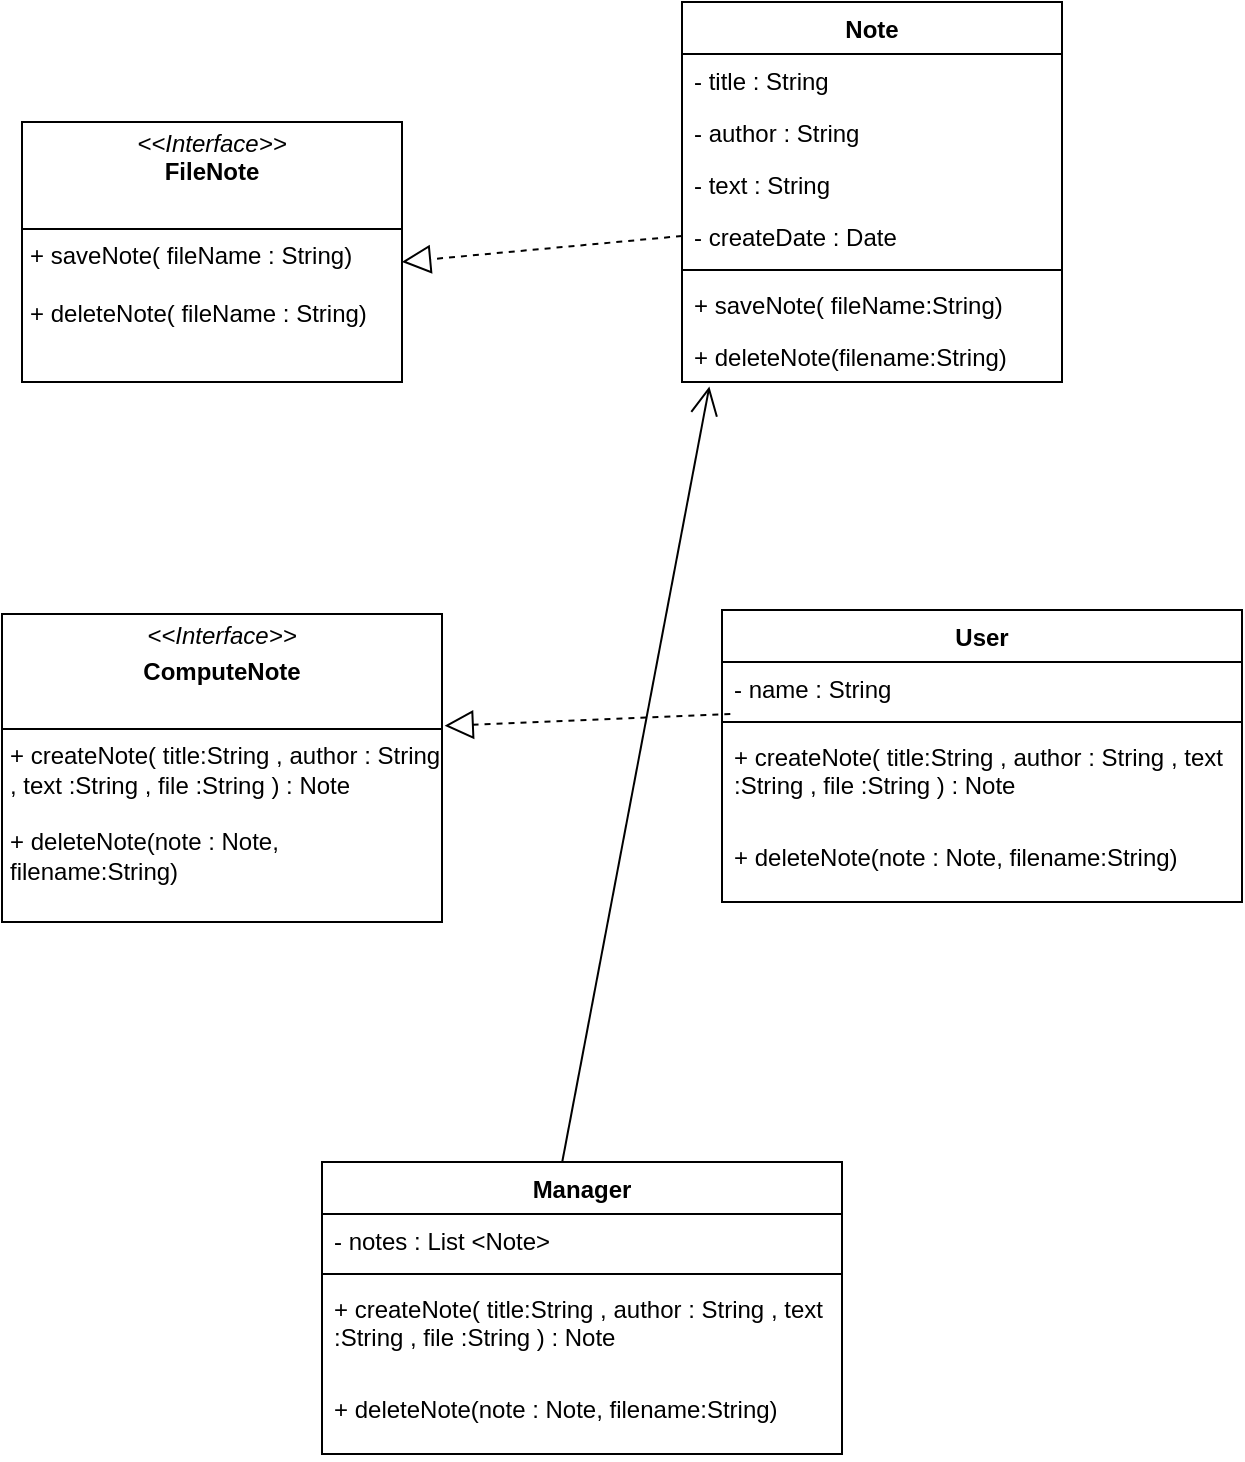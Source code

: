 <mxfile version="26.1.1">
  <diagram name="Page-1" id="m07K90X5AOu2ZAzzCXP-">
    <mxGraphModel dx="821" dy="957" grid="1" gridSize="10" guides="1" tooltips="1" connect="1" arrows="1" fold="1" page="1" pageScale="1" pageWidth="850" pageHeight="1100" math="0" shadow="0">
      <root>
        <mxCell id="0" />
        <mxCell id="1" parent="0" />
        <mxCell id="B2NUPjPvAXJEY00nQpnp-1" value="Note" style="swimlane;fontStyle=1;align=center;verticalAlign=top;childLayout=stackLayout;horizontal=1;startSize=26;horizontalStack=0;resizeParent=1;resizeParentMax=0;resizeLast=0;collapsible=1;marginBottom=0;whiteSpace=wrap;html=1;" vertex="1" parent="1">
          <mxGeometry x="380" y="100" width="190" height="190" as="geometry" />
        </mxCell>
        <mxCell id="B2NUPjPvAXJEY00nQpnp-2" value="&lt;div&gt;- title : String&lt;/div&gt;" style="text;strokeColor=none;fillColor=none;align=left;verticalAlign=top;spacingLeft=4;spacingRight=4;overflow=hidden;rotatable=0;points=[[0,0.5],[1,0.5]];portConstraint=eastwest;whiteSpace=wrap;html=1;" vertex="1" parent="B2NUPjPvAXJEY00nQpnp-1">
          <mxGeometry y="26" width="190" height="26" as="geometry" />
        </mxCell>
        <mxCell id="B2NUPjPvAXJEY00nQpnp-8" value="- author : String" style="text;strokeColor=none;fillColor=none;align=left;verticalAlign=top;spacingLeft=4;spacingRight=4;overflow=hidden;rotatable=0;points=[[0,0.5],[1,0.5]];portConstraint=eastwest;whiteSpace=wrap;html=1;" vertex="1" parent="B2NUPjPvAXJEY00nQpnp-1">
          <mxGeometry y="52" width="190" height="26" as="geometry" />
        </mxCell>
        <mxCell id="B2NUPjPvAXJEY00nQpnp-10" value="- text : String" style="text;strokeColor=none;fillColor=none;align=left;verticalAlign=top;spacingLeft=4;spacingRight=4;overflow=hidden;rotatable=0;points=[[0,0.5],[1,0.5]];portConstraint=eastwest;whiteSpace=wrap;html=1;" vertex="1" parent="B2NUPjPvAXJEY00nQpnp-1">
          <mxGeometry y="78" width="190" height="26" as="geometry" />
        </mxCell>
        <mxCell id="B2NUPjPvAXJEY00nQpnp-9" value="- createDate : Date" style="text;strokeColor=none;fillColor=none;align=left;verticalAlign=top;spacingLeft=4;spacingRight=4;overflow=hidden;rotatable=0;points=[[0,0.5],[1,0.5]];portConstraint=eastwest;whiteSpace=wrap;html=1;" vertex="1" parent="B2NUPjPvAXJEY00nQpnp-1">
          <mxGeometry y="104" width="190" height="26" as="geometry" />
        </mxCell>
        <mxCell id="B2NUPjPvAXJEY00nQpnp-3" value="" style="line;strokeWidth=1;fillColor=none;align=left;verticalAlign=middle;spacingTop=-1;spacingLeft=3;spacingRight=3;rotatable=0;labelPosition=right;points=[];portConstraint=eastwest;strokeColor=inherit;" vertex="1" parent="B2NUPjPvAXJEY00nQpnp-1">
          <mxGeometry y="130" width="190" height="8" as="geometry" />
        </mxCell>
        <mxCell id="B2NUPjPvAXJEY00nQpnp-4" value="+ saveNote( fileName:String)" style="text;strokeColor=none;fillColor=none;align=left;verticalAlign=top;spacingLeft=4;spacingRight=4;overflow=hidden;rotatable=0;points=[[0,0.5],[1,0.5]];portConstraint=eastwest;whiteSpace=wrap;html=1;" vertex="1" parent="B2NUPjPvAXJEY00nQpnp-1">
          <mxGeometry y="138" width="190" height="26" as="geometry" />
        </mxCell>
        <mxCell id="B2NUPjPvAXJEY00nQpnp-11" value="+ deleteNote(filename:String)" style="text;strokeColor=none;fillColor=none;align=left;verticalAlign=top;spacingLeft=4;spacingRight=4;overflow=hidden;rotatable=0;points=[[0,0.5],[1,0.5]];portConstraint=eastwest;whiteSpace=wrap;html=1;" vertex="1" parent="B2NUPjPvAXJEY00nQpnp-1">
          <mxGeometry y="164" width="190" height="26" as="geometry" />
        </mxCell>
        <mxCell id="B2NUPjPvAXJEY00nQpnp-7" value="&lt;p style=&quot;margin:0px;margin-top:4px;text-align:center;&quot;&gt;&lt;i&gt;&amp;lt;&amp;lt;Interface&amp;gt;&amp;gt;&lt;/i&gt;&lt;br&gt;&lt;b&gt;FileNote&lt;/b&gt;&lt;/p&gt;&lt;br&gt;&lt;hr size=&quot;1&quot; style=&quot;border-style:solid;&quot;&gt;&lt;p style=&quot;margin:0px;margin-left:4px;&quot;&gt;+ saveNote( fileName : String)&lt;/p&gt;&lt;p style=&quot;margin:0px;margin-left:4px;&quot;&gt;&lt;br&gt;&lt;/p&gt;&lt;p style=&quot;margin:0px;margin-left:4px;&quot;&gt;+ deleteNote( fileName : String)&lt;/p&gt;" style="verticalAlign=top;align=left;overflow=fill;html=1;whiteSpace=wrap;" vertex="1" parent="1">
          <mxGeometry x="50" y="160" width="190" height="130" as="geometry" />
        </mxCell>
        <mxCell id="B2NUPjPvAXJEY00nQpnp-13" value="" style="endArrow=block;dashed=1;endFill=0;endSize=12;html=1;rounded=0;exitX=0;exitY=0.5;exitDx=0;exitDy=0;entryX=1;entryY=0.538;entryDx=0;entryDy=0;entryPerimeter=0;" edge="1" parent="1" source="B2NUPjPvAXJEY00nQpnp-9" target="B2NUPjPvAXJEY00nQpnp-7">
          <mxGeometry width="160" relative="1" as="geometry">
            <mxPoint x="390" y="224.5" as="sourcePoint" />
            <mxPoint x="230" y="224.5" as="targetPoint" />
          </mxGeometry>
        </mxCell>
        <mxCell id="B2NUPjPvAXJEY00nQpnp-14" value="User" style="swimlane;fontStyle=1;align=center;verticalAlign=top;childLayout=stackLayout;horizontal=1;startSize=26;horizontalStack=0;resizeParent=1;resizeParentMax=0;resizeLast=0;collapsible=1;marginBottom=0;whiteSpace=wrap;html=1;" vertex="1" parent="1">
          <mxGeometry x="400" y="404" width="260" height="146" as="geometry" />
        </mxCell>
        <mxCell id="B2NUPjPvAXJEY00nQpnp-15" value="- name : String" style="text;strokeColor=none;fillColor=none;align=left;verticalAlign=top;spacingLeft=4;spacingRight=4;overflow=hidden;rotatable=0;points=[[0,0.5],[1,0.5]];portConstraint=eastwest;whiteSpace=wrap;html=1;" vertex="1" parent="B2NUPjPvAXJEY00nQpnp-14">
          <mxGeometry y="26" width="260" height="26" as="geometry" />
        </mxCell>
        <mxCell id="B2NUPjPvAXJEY00nQpnp-19" value="" style="line;strokeWidth=1;fillColor=none;align=left;verticalAlign=middle;spacingTop=-1;spacingLeft=3;spacingRight=3;rotatable=0;labelPosition=right;points=[];portConstraint=eastwest;strokeColor=inherit;" vertex="1" parent="B2NUPjPvAXJEY00nQpnp-14">
          <mxGeometry y="52" width="260" height="8" as="geometry" />
        </mxCell>
        <mxCell id="B2NUPjPvAXJEY00nQpnp-20" value="+ createNote( title:String , author : String , text :String , file :String ) : Note" style="text;strokeColor=none;fillColor=none;align=left;verticalAlign=top;spacingLeft=4;spacingRight=4;overflow=hidden;rotatable=0;points=[[0,0.5],[1,0.5]];portConstraint=eastwest;whiteSpace=wrap;html=1;" vertex="1" parent="B2NUPjPvAXJEY00nQpnp-14">
          <mxGeometry y="60" width="260" height="50" as="geometry" />
        </mxCell>
        <mxCell id="B2NUPjPvAXJEY00nQpnp-21" value="+ deleteNote(note : Note, filename:String)" style="text;strokeColor=none;fillColor=none;align=left;verticalAlign=top;spacingLeft=4;spacingRight=4;overflow=hidden;rotatable=0;points=[[0,0.5],[1,0.5]];portConstraint=eastwest;whiteSpace=wrap;html=1;" vertex="1" parent="B2NUPjPvAXJEY00nQpnp-14">
          <mxGeometry y="110" width="260" height="36" as="geometry" />
        </mxCell>
        <mxCell id="B2NUPjPvAXJEY00nQpnp-22" value="&lt;p style=&quot;margin:0px;margin-top:4px;text-align:center;&quot;&gt;&lt;i&gt;&amp;lt;&amp;lt;Interface&amp;gt;&amp;gt;&lt;/i&gt;&lt;/p&gt;&lt;p style=&quot;margin:0px;margin-top:4px;text-align:center;&quot;&gt;&lt;b&gt;ComputeNote&lt;/b&gt;&lt;/p&gt;&lt;br&gt;&lt;hr size=&quot;1&quot; style=&quot;border-style:solid;&quot;&gt;&lt;p style=&quot;margin:0px;margin-left:4px;&quot;&gt;+ createNote( title:String , author : String , text :String , file :String ) : Note&lt;/p&gt;&lt;p style=&quot;margin:0px;margin-left:4px;&quot;&gt;&lt;br&gt;&lt;/p&gt;&lt;p style=&quot;margin:0px;margin-left:4px;&quot;&gt;+ deleteNote(note : Note, filename:String)&lt;/p&gt;" style="verticalAlign=top;align=left;overflow=fill;html=1;whiteSpace=wrap;" vertex="1" parent="1">
          <mxGeometry x="40" y="406" width="220" height="154" as="geometry" />
        </mxCell>
        <mxCell id="B2NUPjPvAXJEY00nQpnp-23" value="" style="endArrow=block;dashed=1;endFill=0;endSize=12;html=1;rounded=0;exitX=0.016;exitY=0;exitDx=0;exitDy=0;entryX=1.006;entryY=0.363;entryDx=0;entryDy=0;entryPerimeter=0;exitPerimeter=0;" edge="1" parent="1" source="B2NUPjPvAXJEY00nQpnp-19" target="B2NUPjPvAXJEY00nQpnp-22">
          <mxGeometry width="160" relative="1" as="geometry">
            <mxPoint x="400" y="450" as="sourcePoint" />
            <mxPoint x="260" y="463" as="targetPoint" />
          </mxGeometry>
        </mxCell>
        <mxCell id="B2NUPjPvAXJEY00nQpnp-24" value="Manager" style="swimlane;fontStyle=1;align=center;verticalAlign=top;childLayout=stackLayout;horizontal=1;startSize=26;horizontalStack=0;resizeParent=1;resizeParentMax=0;resizeLast=0;collapsible=1;marginBottom=0;whiteSpace=wrap;html=1;" vertex="1" parent="1">
          <mxGeometry x="200" y="680" width="260" height="146" as="geometry" />
        </mxCell>
        <mxCell id="B2NUPjPvAXJEY00nQpnp-25" value="- notes : List &amp;lt;Note&amp;gt;" style="text;strokeColor=none;fillColor=none;align=left;verticalAlign=top;spacingLeft=4;spacingRight=4;overflow=hidden;rotatable=0;points=[[0,0.5],[1,0.5]];portConstraint=eastwest;whiteSpace=wrap;html=1;" vertex="1" parent="B2NUPjPvAXJEY00nQpnp-24">
          <mxGeometry y="26" width="260" height="26" as="geometry" />
        </mxCell>
        <mxCell id="B2NUPjPvAXJEY00nQpnp-26" value="" style="line;strokeWidth=1;fillColor=none;align=left;verticalAlign=middle;spacingTop=-1;spacingLeft=3;spacingRight=3;rotatable=0;labelPosition=right;points=[];portConstraint=eastwest;strokeColor=inherit;" vertex="1" parent="B2NUPjPvAXJEY00nQpnp-24">
          <mxGeometry y="52" width="260" height="8" as="geometry" />
        </mxCell>
        <mxCell id="B2NUPjPvAXJEY00nQpnp-27" value="+ createNote( title:String , author : String , text :String , file :String ) : Note" style="text;strokeColor=none;fillColor=none;align=left;verticalAlign=top;spacingLeft=4;spacingRight=4;overflow=hidden;rotatable=0;points=[[0,0.5],[1,0.5]];portConstraint=eastwest;whiteSpace=wrap;html=1;" vertex="1" parent="B2NUPjPvAXJEY00nQpnp-24">
          <mxGeometry y="60" width="260" height="50" as="geometry" />
        </mxCell>
        <mxCell id="B2NUPjPvAXJEY00nQpnp-28" value="+ deleteNote(note : Note, filename:String)" style="text;strokeColor=none;fillColor=none;align=left;verticalAlign=top;spacingLeft=4;spacingRight=4;overflow=hidden;rotatable=0;points=[[0,0.5],[1,0.5]];portConstraint=eastwest;whiteSpace=wrap;html=1;" vertex="1" parent="B2NUPjPvAXJEY00nQpnp-24">
          <mxGeometry y="110" width="260" height="36" as="geometry" />
        </mxCell>
        <mxCell id="B2NUPjPvAXJEY00nQpnp-29" value="" style="endArrow=open;endFill=1;endSize=12;html=1;rounded=0;exitX=0.462;exitY=0;exitDx=0;exitDy=0;exitPerimeter=0;entryX=0.072;entryY=1.087;entryDx=0;entryDy=0;entryPerimeter=0;" edge="1" parent="1" source="B2NUPjPvAXJEY00nQpnp-24" target="B2NUPjPvAXJEY00nQpnp-11">
          <mxGeometry width="160" relative="1" as="geometry">
            <mxPoint x="270" y="630" as="sourcePoint" />
            <mxPoint x="430" y="630" as="targetPoint" />
          </mxGeometry>
        </mxCell>
      </root>
    </mxGraphModel>
  </diagram>
</mxfile>
